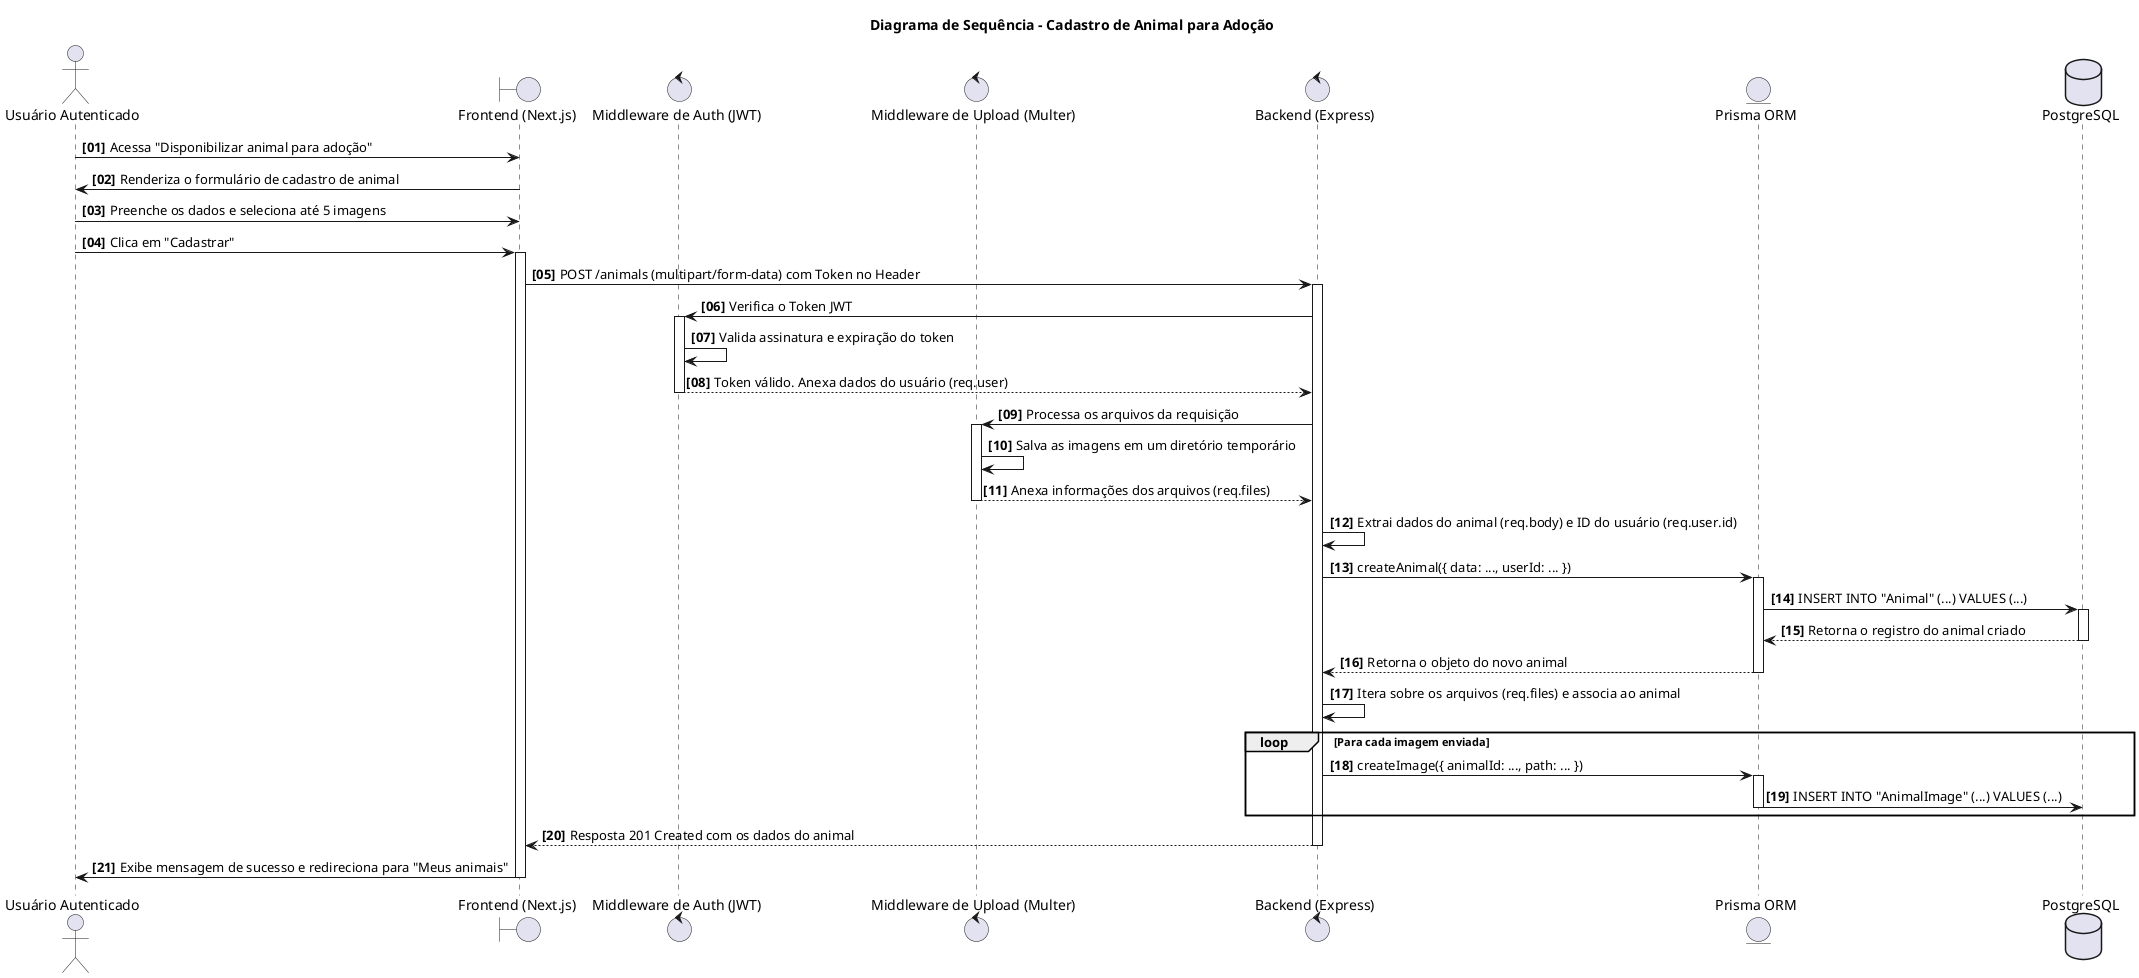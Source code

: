 @startuml
title Diagrama de Sequência - Cadastro de Animal para Adoção

actor "Usuário Autenticado" as User
boundary "Frontend (Next.js)" as FE
control "Middleware de Auth (JWT)" as AuthMW
control "Middleware de Upload (Multer)" as UploadMW
control "Backend (Express)" as BE
entity "Prisma ORM" as ORM
database "PostgreSQL" as DB

skinparam sequence {
    ParticipantPadding 20
    BoxPadding 10
}
skinparam box {
    BorderColor #5E81AC
    BackgroundColor #ECEFF4
}

autonumber "<b>[00]"

User -> FE: Acessa "Disponibilizar animal para adoção"
FE -> User: Renderiza o formulário de cadastro de animal

User -> FE: Preenche os dados e seleciona até 5 imagens
User -> FE: Clica em "Cadastrar"
activate FE

FE -> BE: POST /animals (multipart/form-data) com Token no Header
activate BE

BE -> AuthMW: Verifica o Token JWT
activate AuthMW
AuthMW -> AuthMW: Valida assinatura e expiração do token
AuthMW --> BE: Token válido. Anexa dados do usuário (req.user)
deactivate AuthMW

BE -> UploadMW: Processa os arquivos da requisição
activate UploadMW
UploadMW -> UploadMW: Salva as imagens em um diretório temporário
UploadMW --> BE: Anexa informações dos arquivos (req.files)
deactivate UploadMW

BE -> BE: Extrai dados do animal (req.body) e ID do usuário (req.user.id)
BE -> ORM: createAnimal({ data: ..., userId: ... })
activate ORM

ORM -> DB: INSERT INTO "Animal" (...) VALUES (...)
activate DB
DB --> ORM: Retorna o registro do animal criado
deactivate DB

ORM --> BE: Retorna o objeto do novo animal
deactivate ORM

BE -> BE: Itera sobre os arquivos (req.files) e associa ao animal
loop Para cada imagem enviada
    BE -> ORM: createImage({ animalId: ..., path: ... })
    activate ORM
    ORM -> DB: INSERT INTO "AnimalImage" (...) VALUES (...)
    deactivate ORM
end

BE --> FE: Resposta 201 Created com os dados do animal
deactivate BE

FE -> User: Exibe mensagem de sucesso e redireciona para "Meus animais"
deactivate FE

@enduml